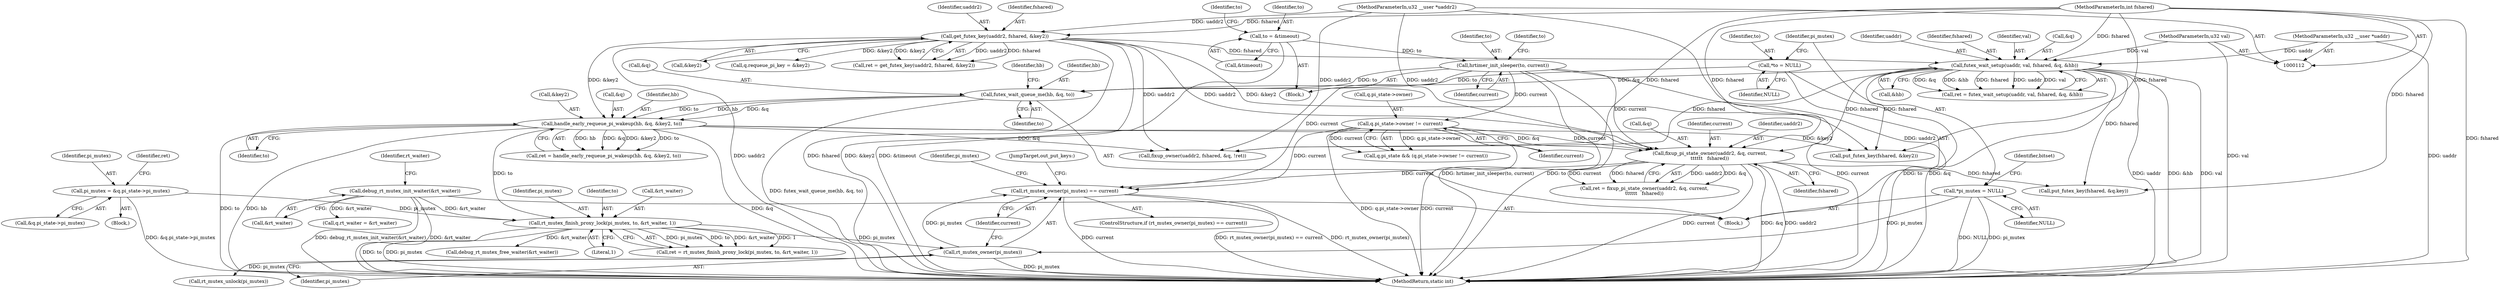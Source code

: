 digraph "0_linux_7ada876a8703f23befbb20a7465a702ee39b1704_0@API" {
"1000353" [label="(Call,rt_mutex_owner(pi_mutex) == current)"];
"1000354" [label="(Call,rt_mutex_owner(pi_mutex))"];
"1000311" [label="(Call,rt_mutex_finish_proxy_lock(pi_mutex, to, &rt_waiter, 1))"];
"1000301" [label="(Call,pi_mutex = &q.pi_state->pi_mutex)"];
"1000243" [label="(Call,handle_early_requeue_pi_wakeup(hb, &q, &key2, to))"];
"1000231" [label="(Call,futex_wait_queue_me(hb, &q, to))"];
"1000220" [label="(Call,futex_wait_setup(uaddr, val, fshared, &q, &hb))"];
"1000113" [label="(MethodParameterIn,u32 __user *uaddr)"];
"1000115" [label="(MethodParameterIn,u32 val)"];
"1000185" [label="(Call,get_futex_key(uaddr2, fshared, &key2))"];
"1000119" [label="(MethodParameterIn,u32 __user *uaddr2)"];
"1000114" [label="(MethodParameterIn,int fshared)"];
"1000159" [label="(Call,hrtimer_init_sleeper(to, current))"];
"1000145" [label="(Call,to = &timeout)"];
"1000123" [label="(Call,*to = NULL)"];
"1000172" [label="(Call,debug_rt_mutex_init_waiter(&rt_waiter))"];
"1000128" [label="(Call,*pi_mutex = NULL)"];
"1000269" [label="(Call,q.pi_state->owner != current)"];
"1000283" [label="(Call,fixup_pi_state_owner(uaddr2, &q, current,\n\t\t\t\t\t\t   fshared))"];
"1000285" [label="(Call,&q)"];
"1000287" [label="(Identifier,current)"];
"1000326" [label="(Call,fixup_owner(uaddr2, fshared, &q, !ret))"];
"1000188" [label="(Call,&key2)"];
"1000370" [label="(JumpTarget,out_put_keys:)"];
"1000355" [label="(Identifier,pi_mutex)"];
"1000224" [label="(Call,&q)"];
"1000243" [label="(Call,handle_early_requeue_pi_wakeup(hb, &q, &key2, to))"];
"1000128" [label="(Call,*pi_mutex = NULL)"];
"1000316" [label="(Literal,1)"];
"1000247" [label="(Call,&key2)"];
"1000220" [label="(Call,futex_wait_setup(uaddr, val, fshared, &q, &hb))"];
"1000221" [label="(Identifier,uaddr)"];
"1000311" [label="(Call,rt_mutex_finish_proxy_lock(pi_mutex, to, &rt_waiter, 1))"];
"1000281" [label="(Call,ret = fixup_pi_state_owner(uaddr2, &q, current,\n\t\t\t\t\t\t   fshared))"];
"1000314" [label="(Call,&rt_waiter)"];
"1000186" [label="(Identifier,uaddr2)"];
"1000232" [label="(Identifier,hb)"];
"1000177" [label="(Identifier,rt_waiter)"];
"1000294" [label="(Block,)"];
"1000223" [label="(Identifier,fshared)"];
"1000398" [label="(MethodReturn,static int)"];
"1000371" [label="(Call,put_futex_key(fshared, &q.key))"];
"1000212" [label="(Call,q.requeue_pi_key = &key2)"];
"1000130" [label="(Identifier,NULL)"];
"1000249" [label="(Identifier,to)"];
"1000222" [label="(Identifier,val)"];
"1000270" [label="(Call,q.pi_state->owner)"];
"1000301" [label="(Call,pi_mutex = &q.pi_state->pi_mutex)"];
"1000303" [label="(Call,&q.pi_state->pi_mutex)"];
"1000206" [label="(Call,q.rt_waiter = &rt_waiter)"];
"1000284" [label="(Identifier,uaddr2)"];
"1000165" [label="(Identifier,to)"];
"1000113" [label="(MethodParameterIn,u32 __user *uaddr)"];
"1000120" [label="(Block,)"];
"1000353" [label="(Call,rt_mutex_owner(pi_mutex) == current)"];
"1000161" [label="(Identifier,current)"];
"1000119" [label="(MethodParameterIn,u32 __user *uaddr2)"];
"1000309" [label="(Call,ret = rt_mutex_finish_proxy_lock(pi_mutex, to, &rt_waiter, 1))"];
"1000160" [label="(Identifier,to)"];
"1000147" [label="(Call,&timeout)"];
"1000354" [label="(Call,rt_mutex_owner(pi_mutex))"];
"1000138" [label="(Identifier,bitset)"];
"1000312" [label="(Identifier,pi_mutex)"];
"1000146" [label="(Identifier,to)"];
"1000245" [label="(Call,&q)"];
"1000183" [label="(Call,ret = get_futex_key(uaddr2, fshared, &key2))"];
"1000124" [label="(Identifier,to)"];
"1000129" [label="(Identifier,pi_mutex)"];
"1000159" [label="(Call,hrtimer_init_sleeper(to, current))"];
"1000187" [label="(Identifier,fshared)"];
"1000125" [label="(Identifier,NULL)"];
"1000265" [label="(Call,q.pi_state && (q.pi_state->owner != current))"];
"1000235" [label="(Identifier,to)"];
"1000275" [label="(Identifier,current)"];
"1000233" [label="(Call,&q)"];
"1000269" [label="(Call,q.pi_state->owner != current)"];
"1000241" [label="(Call,ret = handle_early_requeue_pi_wakeup(hb, &q, &key2, to))"];
"1000244" [label="(Identifier,hb)"];
"1000115" [label="(MethodParameterIn,u32 val)"];
"1000358" [label="(Identifier,pi_mutex)"];
"1000283" [label="(Call,fixup_pi_state_owner(uaddr2, &q, current,\n\t\t\t\t\t\t   fshared))"];
"1000226" [label="(Call,&hb)"];
"1000288" [label="(Identifier,fshared)"];
"1000313" [label="(Identifier,to)"];
"1000114" [label="(MethodParameterIn,int fshared)"];
"1000231" [label="(Call,futex_wait_queue_me(hb, &q, to))"];
"1000357" [label="(Call,rt_mutex_unlock(pi_mutex))"];
"1000218" [label="(Call,ret = futex_wait_setup(uaddr, val, fshared, &q, &hb))"];
"1000145" [label="(Call,to = &timeout)"];
"1000317" [label="(Call,debug_rt_mutex_free_waiter(&rt_waiter))"];
"1000356" [label="(Identifier,current)"];
"1000152" [label="(Identifier,to)"];
"1000173" [label="(Call,&rt_waiter)"];
"1000172" [label="(Call,debug_rt_mutex_init_waiter(&rt_waiter))"];
"1000185" [label="(Call,get_futex_key(uaddr2, fshared, &key2))"];
"1000352" [label="(ControlStructure,if (rt_mutex_owner(pi_mutex) == current))"];
"1000378" [label="(Call,put_futex_key(fshared, &key2))"];
"1000310" [label="(Identifier,ret)"];
"1000302" [label="(Identifier,pi_mutex)"];
"1000239" [label="(Identifier,hb)"];
"1000123" [label="(Call,*to = NULL)"];
"1000144" [label="(Block,)"];
"1000353" -> "1000352"  [label="AST: "];
"1000353" -> "1000356"  [label="CFG: "];
"1000354" -> "1000353"  [label="AST: "];
"1000356" -> "1000353"  [label="AST: "];
"1000358" -> "1000353"  [label="CFG: "];
"1000370" -> "1000353"  [label="CFG: "];
"1000353" -> "1000398"  [label="DDG: current"];
"1000353" -> "1000398"  [label="DDG: rt_mutex_owner(pi_mutex) == current"];
"1000353" -> "1000398"  [label="DDG: rt_mutex_owner(pi_mutex)"];
"1000354" -> "1000353"  [label="DDG: pi_mutex"];
"1000269" -> "1000353"  [label="DDG: current"];
"1000283" -> "1000353"  [label="DDG: current"];
"1000159" -> "1000353"  [label="DDG: current"];
"1000354" -> "1000355"  [label="CFG: "];
"1000355" -> "1000354"  [label="AST: "];
"1000356" -> "1000354"  [label="CFG: "];
"1000354" -> "1000398"  [label="DDG: pi_mutex"];
"1000311" -> "1000354"  [label="DDG: pi_mutex"];
"1000128" -> "1000354"  [label="DDG: pi_mutex"];
"1000354" -> "1000357"  [label="DDG: pi_mutex"];
"1000311" -> "1000309"  [label="AST: "];
"1000311" -> "1000316"  [label="CFG: "];
"1000312" -> "1000311"  [label="AST: "];
"1000313" -> "1000311"  [label="AST: "];
"1000314" -> "1000311"  [label="AST: "];
"1000316" -> "1000311"  [label="AST: "];
"1000309" -> "1000311"  [label="CFG: "];
"1000311" -> "1000398"  [label="DDG: pi_mutex"];
"1000311" -> "1000398"  [label="DDG: to"];
"1000311" -> "1000309"  [label="DDG: pi_mutex"];
"1000311" -> "1000309"  [label="DDG: to"];
"1000311" -> "1000309"  [label="DDG: &rt_waiter"];
"1000311" -> "1000309"  [label="DDG: 1"];
"1000301" -> "1000311"  [label="DDG: pi_mutex"];
"1000243" -> "1000311"  [label="DDG: to"];
"1000172" -> "1000311"  [label="DDG: &rt_waiter"];
"1000311" -> "1000317"  [label="DDG: &rt_waiter"];
"1000301" -> "1000294"  [label="AST: "];
"1000301" -> "1000303"  [label="CFG: "];
"1000302" -> "1000301"  [label="AST: "];
"1000303" -> "1000301"  [label="AST: "];
"1000310" -> "1000301"  [label="CFG: "];
"1000301" -> "1000398"  [label="DDG: &q.pi_state->pi_mutex"];
"1000243" -> "1000241"  [label="AST: "];
"1000243" -> "1000249"  [label="CFG: "];
"1000244" -> "1000243"  [label="AST: "];
"1000245" -> "1000243"  [label="AST: "];
"1000247" -> "1000243"  [label="AST: "];
"1000249" -> "1000243"  [label="AST: "];
"1000241" -> "1000243"  [label="CFG: "];
"1000243" -> "1000398"  [label="DDG: hb"];
"1000243" -> "1000398"  [label="DDG: &q"];
"1000243" -> "1000398"  [label="DDG: to"];
"1000243" -> "1000241"  [label="DDG: hb"];
"1000243" -> "1000241"  [label="DDG: &q"];
"1000243" -> "1000241"  [label="DDG: &key2"];
"1000243" -> "1000241"  [label="DDG: to"];
"1000231" -> "1000243"  [label="DDG: hb"];
"1000231" -> "1000243"  [label="DDG: &q"];
"1000231" -> "1000243"  [label="DDG: to"];
"1000185" -> "1000243"  [label="DDG: &key2"];
"1000243" -> "1000283"  [label="DDG: &q"];
"1000243" -> "1000326"  [label="DDG: &q"];
"1000243" -> "1000378"  [label="DDG: &key2"];
"1000231" -> "1000120"  [label="AST: "];
"1000231" -> "1000235"  [label="CFG: "];
"1000232" -> "1000231"  [label="AST: "];
"1000233" -> "1000231"  [label="AST: "];
"1000235" -> "1000231"  [label="AST: "];
"1000239" -> "1000231"  [label="CFG: "];
"1000231" -> "1000398"  [label="DDG: futex_wait_queue_me(hb, &q, to)"];
"1000220" -> "1000231"  [label="DDG: &q"];
"1000159" -> "1000231"  [label="DDG: to"];
"1000123" -> "1000231"  [label="DDG: to"];
"1000220" -> "1000218"  [label="AST: "];
"1000220" -> "1000226"  [label="CFG: "];
"1000221" -> "1000220"  [label="AST: "];
"1000222" -> "1000220"  [label="AST: "];
"1000223" -> "1000220"  [label="AST: "];
"1000224" -> "1000220"  [label="AST: "];
"1000226" -> "1000220"  [label="AST: "];
"1000218" -> "1000220"  [label="CFG: "];
"1000220" -> "1000398"  [label="DDG: uaddr"];
"1000220" -> "1000398"  [label="DDG: &hb"];
"1000220" -> "1000398"  [label="DDG: val"];
"1000220" -> "1000398"  [label="DDG: &q"];
"1000220" -> "1000218"  [label="DDG: &q"];
"1000220" -> "1000218"  [label="DDG: &hb"];
"1000220" -> "1000218"  [label="DDG: fshared"];
"1000220" -> "1000218"  [label="DDG: uaddr"];
"1000220" -> "1000218"  [label="DDG: val"];
"1000113" -> "1000220"  [label="DDG: uaddr"];
"1000115" -> "1000220"  [label="DDG: val"];
"1000185" -> "1000220"  [label="DDG: fshared"];
"1000114" -> "1000220"  [label="DDG: fshared"];
"1000220" -> "1000283"  [label="DDG: fshared"];
"1000220" -> "1000326"  [label="DDG: fshared"];
"1000220" -> "1000371"  [label="DDG: fshared"];
"1000220" -> "1000378"  [label="DDG: fshared"];
"1000113" -> "1000112"  [label="AST: "];
"1000113" -> "1000398"  [label="DDG: uaddr"];
"1000115" -> "1000112"  [label="AST: "];
"1000115" -> "1000398"  [label="DDG: val"];
"1000185" -> "1000183"  [label="AST: "];
"1000185" -> "1000188"  [label="CFG: "];
"1000186" -> "1000185"  [label="AST: "];
"1000187" -> "1000185"  [label="AST: "];
"1000188" -> "1000185"  [label="AST: "];
"1000183" -> "1000185"  [label="CFG: "];
"1000185" -> "1000398"  [label="DDG: &key2"];
"1000185" -> "1000398"  [label="DDG: uaddr2"];
"1000185" -> "1000398"  [label="DDG: fshared"];
"1000185" -> "1000183"  [label="DDG: uaddr2"];
"1000185" -> "1000183"  [label="DDG: fshared"];
"1000185" -> "1000183"  [label="DDG: &key2"];
"1000119" -> "1000185"  [label="DDG: uaddr2"];
"1000114" -> "1000185"  [label="DDG: fshared"];
"1000185" -> "1000212"  [label="DDG: &key2"];
"1000185" -> "1000283"  [label="DDG: uaddr2"];
"1000185" -> "1000326"  [label="DDG: uaddr2"];
"1000185" -> "1000378"  [label="DDG: &key2"];
"1000119" -> "1000112"  [label="AST: "];
"1000119" -> "1000398"  [label="DDG: uaddr2"];
"1000119" -> "1000283"  [label="DDG: uaddr2"];
"1000119" -> "1000326"  [label="DDG: uaddr2"];
"1000114" -> "1000112"  [label="AST: "];
"1000114" -> "1000398"  [label="DDG: fshared"];
"1000114" -> "1000283"  [label="DDG: fshared"];
"1000114" -> "1000326"  [label="DDG: fshared"];
"1000114" -> "1000371"  [label="DDG: fshared"];
"1000114" -> "1000378"  [label="DDG: fshared"];
"1000159" -> "1000144"  [label="AST: "];
"1000159" -> "1000161"  [label="CFG: "];
"1000160" -> "1000159"  [label="AST: "];
"1000161" -> "1000159"  [label="AST: "];
"1000165" -> "1000159"  [label="CFG: "];
"1000159" -> "1000398"  [label="DDG: hrtimer_init_sleeper(to, current)"];
"1000159" -> "1000398"  [label="DDG: to"];
"1000159" -> "1000398"  [label="DDG: current"];
"1000145" -> "1000159"  [label="DDG: to"];
"1000159" -> "1000269"  [label="DDG: current"];
"1000159" -> "1000283"  [label="DDG: current"];
"1000145" -> "1000144"  [label="AST: "];
"1000145" -> "1000147"  [label="CFG: "];
"1000146" -> "1000145"  [label="AST: "];
"1000147" -> "1000145"  [label="AST: "];
"1000152" -> "1000145"  [label="CFG: "];
"1000145" -> "1000398"  [label="DDG: &timeout"];
"1000123" -> "1000120"  [label="AST: "];
"1000123" -> "1000125"  [label="CFG: "];
"1000124" -> "1000123"  [label="AST: "];
"1000125" -> "1000123"  [label="AST: "];
"1000129" -> "1000123"  [label="CFG: "];
"1000123" -> "1000398"  [label="DDG: to"];
"1000172" -> "1000120"  [label="AST: "];
"1000172" -> "1000173"  [label="CFG: "];
"1000173" -> "1000172"  [label="AST: "];
"1000177" -> "1000172"  [label="CFG: "];
"1000172" -> "1000398"  [label="DDG: debug_rt_mutex_init_waiter(&rt_waiter)"];
"1000172" -> "1000398"  [label="DDG: &rt_waiter"];
"1000172" -> "1000206"  [label="DDG: &rt_waiter"];
"1000128" -> "1000120"  [label="AST: "];
"1000128" -> "1000130"  [label="CFG: "];
"1000129" -> "1000128"  [label="AST: "];
"1000130" -> "1000128"  [label="AST: "];
"1000138" -> "1000128"  [label="CFG: "];
"1000128" -> "1000398"  [label="DDG: NULL"];
"1000128" -> "1000398"  [label="DDG: pi_mutex"];
"1000269" -> "1000265"  [label="AST: "];
"1000269" -> "1000275"  [label="CFG: "];
"1000270" -> "1000269"  [label="AST: "];
"1000275" -> "1000269"  [label="AST: "];
"1000265" -> "1000269"  [label="CFG: "];
"1000269" -> "1000398"  [label="DDG: current"];
"1000269" -> "1000398"  [label="DDG: q.pi_state->owner"];
"1000269" -> "1000265"  [label="DDG: q.pi_state->owner"];
"1000269" -> "1000265"  [label="DDG: current"];
"1000269" -> "1000283"  [label="DDG: current"];
"1000283" -> "1000281"  [label="AST: "];
"1000283" -> "1000288"  [label="CFG: "];
"1000284" -> "1000283"  [label="AST: "];
"1000285" -> "1000283"  [label="AST: "];
"1000287" -> "1000283"  [label="AST: "];
"1000288" -> "1000283"  [label="AST: "];
"1000281" -> "1000283"  [label="CFG: "];
"1000283" -> "1000398"  [label="DDG: &q"];
"1000283" -> "1000398"  [label="DDG: uaddr2"];
"1000283" -> "1000398"  [label="DDG: current"];
"1000283" -> "1000281"  [label="DDG: uaddr2"];
"1000283" -> "1000281"  [label="DDG: &q"];
"1000283" -> "1000281"  [label="DDG: current"];
"1000283" -> "1000281"  [label="DDG: fshared"];
"1000283" -> "1000371"  [label="DDG: fshared"];
}
